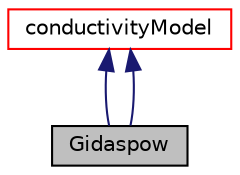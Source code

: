 digraph "Gidaspow"
{
  bgcolor="transparent";
  edge [fontname="Helvetica",fontsize="10",labelfontname="Helvetica",labelfontsize="10"];
  node [fontname="Helvetica",fontsize="10",shape=record];
  Node2 [label="Gidaspow",height=0.2,width=0.4,color="black", fillcolor="grey75", style="filled", fontcolor="black"];
  Node3 -> Node2 [dir="back",color="midnightblue",fontsize="10",style="solid",fontname="Helvetica"];
  Node3 [label="conductivityModel",height=0.2,width=0.4,color="red",URL="$a33541.html"];
  Node3 -> Node2 [dir="back",color="midnightblue",fontsize="10",style="solid",fontname="Helvetica"];
}
